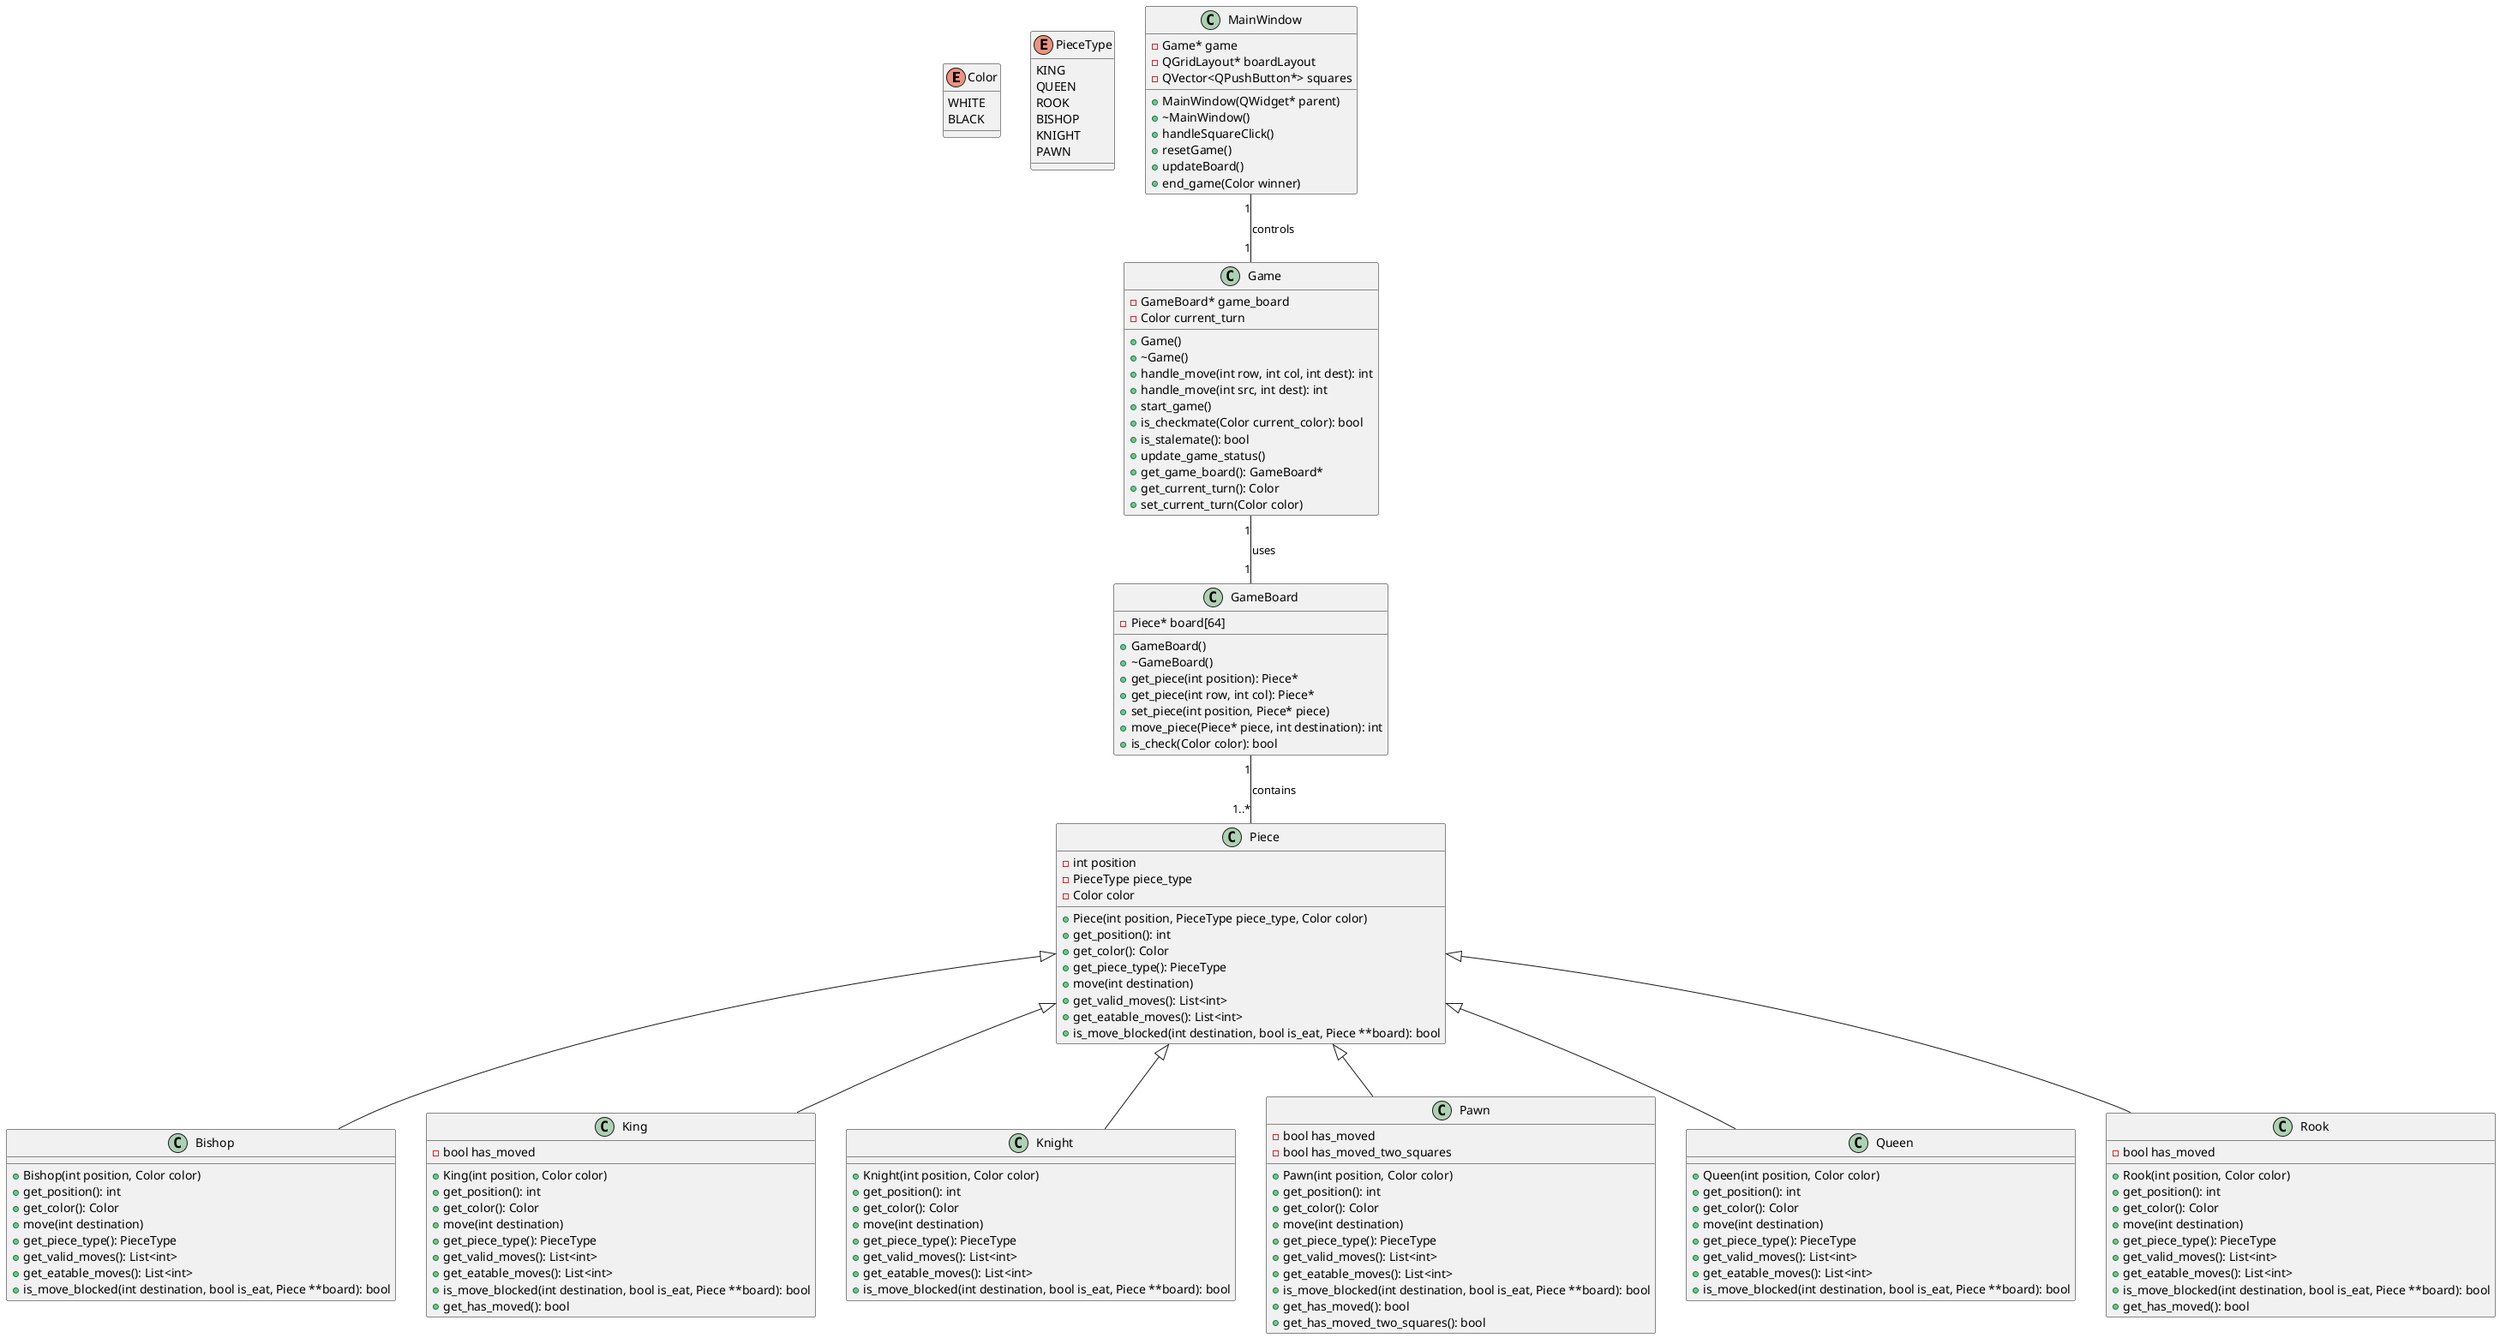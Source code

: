 @startuml

' Define the enums
enum Color {
    WHITE
    BLACK
}

enum PieceType {
    KING
    QUEEN
    ROOK
    BISHOP
    KNIGHT
    PAWN
}

' Define the Piece class
class Piece {
    - int position
    - PieceType piece_type
    - Color color
    + Piece(int position, PieceType piece_type, Color color)
    + get_position(): int
    + get_color(): Color
    + get_piece_type(): PieceType
    + move(int destination)
    + get_valid_moves(): List<int>
    + get_eatable_moves(): List<int>
    + is_move_blocked(int destination, bool is_eat, Piece **board): bool
}

' Define the derived Piece classes
class Bishop {
    + Bishop(int position, Color color)
    + get_position(): int
    + get_color(): Color
    + move(int destination)
    + get_piece_type(): PieceType
    + get_valid_moves(): List<int>
    + get_eatable_moves(): List<int>
    + is_move_blocked(int destination, bool is_eat, Piece **board): bool
}

class King {
    - bool has_moved
    + King(int position, Color color)
    + get_position(): int
    + get_color(): Color
    + move(int destination)
    + get_piece_type(): PieceType
    + get_valid_moves(): List<int>
    + get_eatable_moves(): List<int>
    + is_move_blocked(int destination, bool is_eat, Piece **board): bool
    + get_has_moved(): bool
}

class Knight {
    + Knight(int position, Color color)
    + get_position(): int
    + get_color(): Color
    + move(int destination)
    + get_piece_type(): PieceType
    + get_valid_moves(): List<int>
    + get_eatable_moves(): List<int>
    + is_move_blocked(int destination, bool is_eat, Piece **board): bool
}

class Pawn {
    - bool has_moved
    - bool has_moved_two_squares
    + Pawn(int position, Color color)
    + get_position(): int
    + get_color(): Color
    + move(int destination)
    + get_piece_type(): PieceType
    + get_valid_moves(): List<int>
    + get_eatable_moves(): List<int>
    + is_move_blocked(int destination, bool is_eat, Piece **board): bool
    + get_has_moved(): bool
    + get_has_moved_two_squares(): bool
}

class Queen {
    + Queen(int position, Color color)
    + get_position(): int
    + get_color(): Color
    + move(int destination)
    + get_piece_type(): PieceType
    + get_valid_moves(): List<int>
    + get_eatable_moves(): List<int>
    + is_move_blocked(int destination, bool is_eat, Piece **board): bool
}

class Rook {
    - bool has_moved
    + Rook(int position, Color color)
    + get_position(): int
    + get_color(): Color
    + move(int destination)
    + get_piece_type(): PieceType
    + get_valid_moves(): List<int>
    + get_eatable_moves(): List<int>
    + is_move_blocked(int destination, bool is_eat, Piece **board): bool
    + get_has_moved(): bool
}

' Define GameBoard class
class GameBoard {
    - Piece* board[64]
    + GameBoard()
    + ~GameBoard()
    + get_piece(int position): Piece*
    + get_piece(int row, int col): Piece*
    + set_piece(int position, Piece* piece)
    + move_piece(Piece* piece, int destination): int
    + is_check(Color color): bool
}

' Define Game class
class Game {
    - GameBoard* game_board
    - Color current_turn
    + Game()
    + ~Game()
    + handle_move(int row, int col, int dest): int
    + handle_move(int src, int dest): int
    + start_game()
    + is_checkmate(Color current_color): bool
    + is_stalemate(): bool
    + update_game_status()
    + get_game_board(): GameBoard*
    + get_current_turn(): Color
    + set_current_turn(Color color)
}

' Define MainWindow class
class MainWindow {
    - Game* game
    - QGridLayout* boardLayout
    - QVector<QPushButton*> squares
    + MainWindow(QWidget* parent)
    + ~MainWindow()
    + handleSquareClick()
    + resetGame()
    + updateBoard()
    + end_game(Color winner)
}

' Define relationships
Piece <|-- Bishop
Piece <|-- King
Piece <|-- Knight
Piece <|-- Pawn
Piece <|-- Queen
Piece <|-- Rook
GameBoard "1" -- "1..*" Piece : contains
Game "1" -- "1" GameBoard : uses
MainWindow "1" -- "1" Game : controls

@enduml
